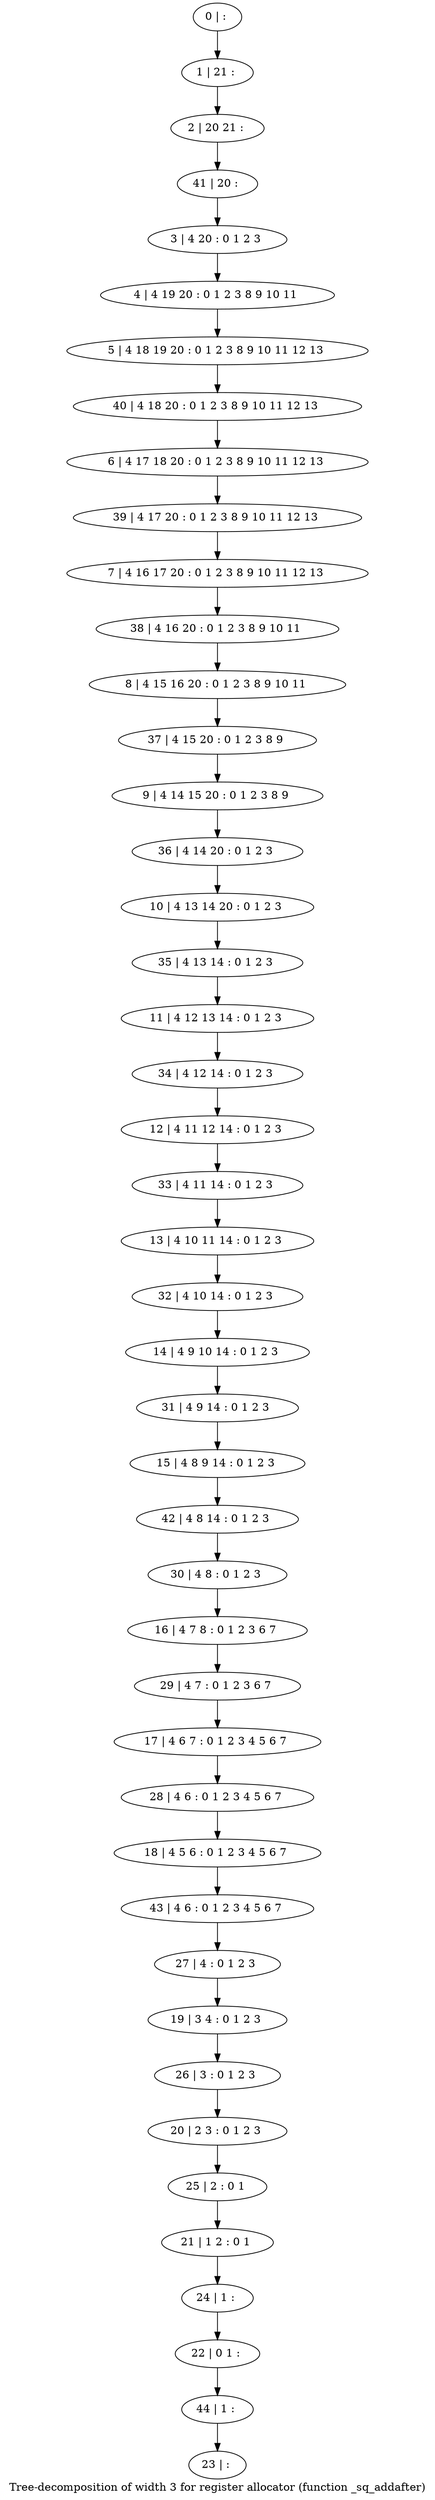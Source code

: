 digraph G {
graph [label="Tree-decomposition of width 3 for register allocator (function _sq_addafter)"]
0[label="0 | : "];
1[label="1 | 21 : "];
2[label="2 | 20 21 : "];
3[label="3 | 4 20 : 0 1 2 3 "];
4[label="4 | 4 19 20 : 0 1 2 3 8 9 10 11 "];
5[label="5 | 4 18 19 20 : 0 1 2 3 8 9 10 11 12 13 "];
6[label="6 | 4 17 18 20 : 0 1 2 3 8 9 10 11 12 13 "];
7[label="7 | 4 16 17 20 : 0 1 2 3 8 9 10 11 12 13 "];
8[label="8 | 4 15 16 20 : 0 1 2 3 8 9 10 11 "];
9[label="9 | 4 14 15 20 : 0 1 2 3 8 9 "];
10[label="10 | 4 13 14 20 : 0 1 2 3 "];
11[label="11 | 4 12 13 14 : 0 1 2 3 "];
12[label="12 | 4 11 12 14 : 0 1 2 3 "];
13[label="13 | 4 10 11 14 : 0 1 2 3 "];
14[label="14 | 4 9 10 14 : 0 1 2 3 "];
15[label="15 | 4 8 9 14 : 0 1 2 3 "];
16[label="16 | 4 7 8 : 0 1 2 3 6 7 "];
17[label="17 | 4 6 7 : 0 1 2 3 4 5 6 7 "];
18[label="18 | 4 5 6 : 0 1 2 3 4 5 6 7 "];
19[label="19 | 3 4 : 0 1 2 3 "];
20[label="20 | 2 3 : 0 1 2 3 "];
21[label="21 | 1 2 : 0 1 "];
22[label="22 | 0 1 : "];
23[label="23 | : "];
24[label="24 | 1 : "];
25[label="25 | 2 : 0 1 "];
26[label="26 | 3 : 0 1 2 3 "];
27[label="27 | 4 : 0 1 2 3 "];
28[label="28 | 4 6 : 0 1 2 3 4 5 6 7 "];
29[label="29 | 4 7 : 0 1 2 3 6 7 "];
30[label="30 | 4 8 : 0 1 2 3 "];
31[label="31 | 4 9 14 : 0 1 2 3 "];
32[label="32 | 4 10 14 : 0 1 2 3 "];
33[label="33 | 4 11 14 : 0 1 2 3 "];
34[label="34 | 4 12 14 : 0 1 2 3 "];
35[label="35 | 4 13 14 : 0 1 2 3 "];
36[label="36 | 4 14 20 : 0 1 2 3 "];
37[label="37 | 4 15 20 : 0 1 2 3 8 9 "];
38[label="38 | 4 16 20 : 0 1 2 3 8 9 10 11 "];
39[label="39 | 4 17 20 : 0 1 2 3 8 9 10 11 12 13 "];
40[label="40 | 4 18 20 : 0 1 2 3 8 9 10 11 12 13 "];
41[label="41 | 20 : "];
42[label="42 | 4 8 14 : 0 1 2 3 "];
43[label="43 | 4 6 : 0 1 2 3 4 5 6 7 "];
44[label="44 | 1 : "];
0->1 ;
1->2 ;
3->4 ;
4->5 ;
24->22 ;
21->24 ;
25->21 ;
20->25 ;
26->20 ;
19->26 ;
27->19 ;
28->18 ;
17->28 ;
29->17 ;
16->29 ;
30->16 ;
31->15 ;
14->31 ;
32->14 ;
13->32 ;
33->13 ;
12->33 ;
34->12 ;
11->34 ;
35->11 ;
10->35 ;
36->10 ;
9->36 ;
37->9 ;
8->37 ;
38->8 ;
7->38 ;
39->7 ;
6->39 ;
40->6 ;
5->40 ;
41->3 ;
2->41 ;
42->30 ;
15->42 ;
43->27 ;
18->43 ;
44->23 ;
22->44 ;
}
